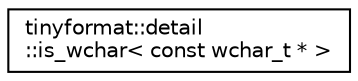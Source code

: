 digraph "Graphical Class Hierarchy"
{
  edge [fontname="Helvetica",fontsize="10",labelfontname="Helvetica",labelfontsize="10"];
  node [fontname="Helvetica",fontsize="10",shape=record];
  rankdir="LR";
  Node0 [label="tinyformat::detail\l::is_wchar\< const wchar_t * \>",height=0.2,width=0.4,color="black", fillcolor="white", style="filled",URL="$d5/d83/structtinyformat_1_1detail_1_1is__wchar_3_01const_01wchar__t_01_5_01_4.html"];
}

